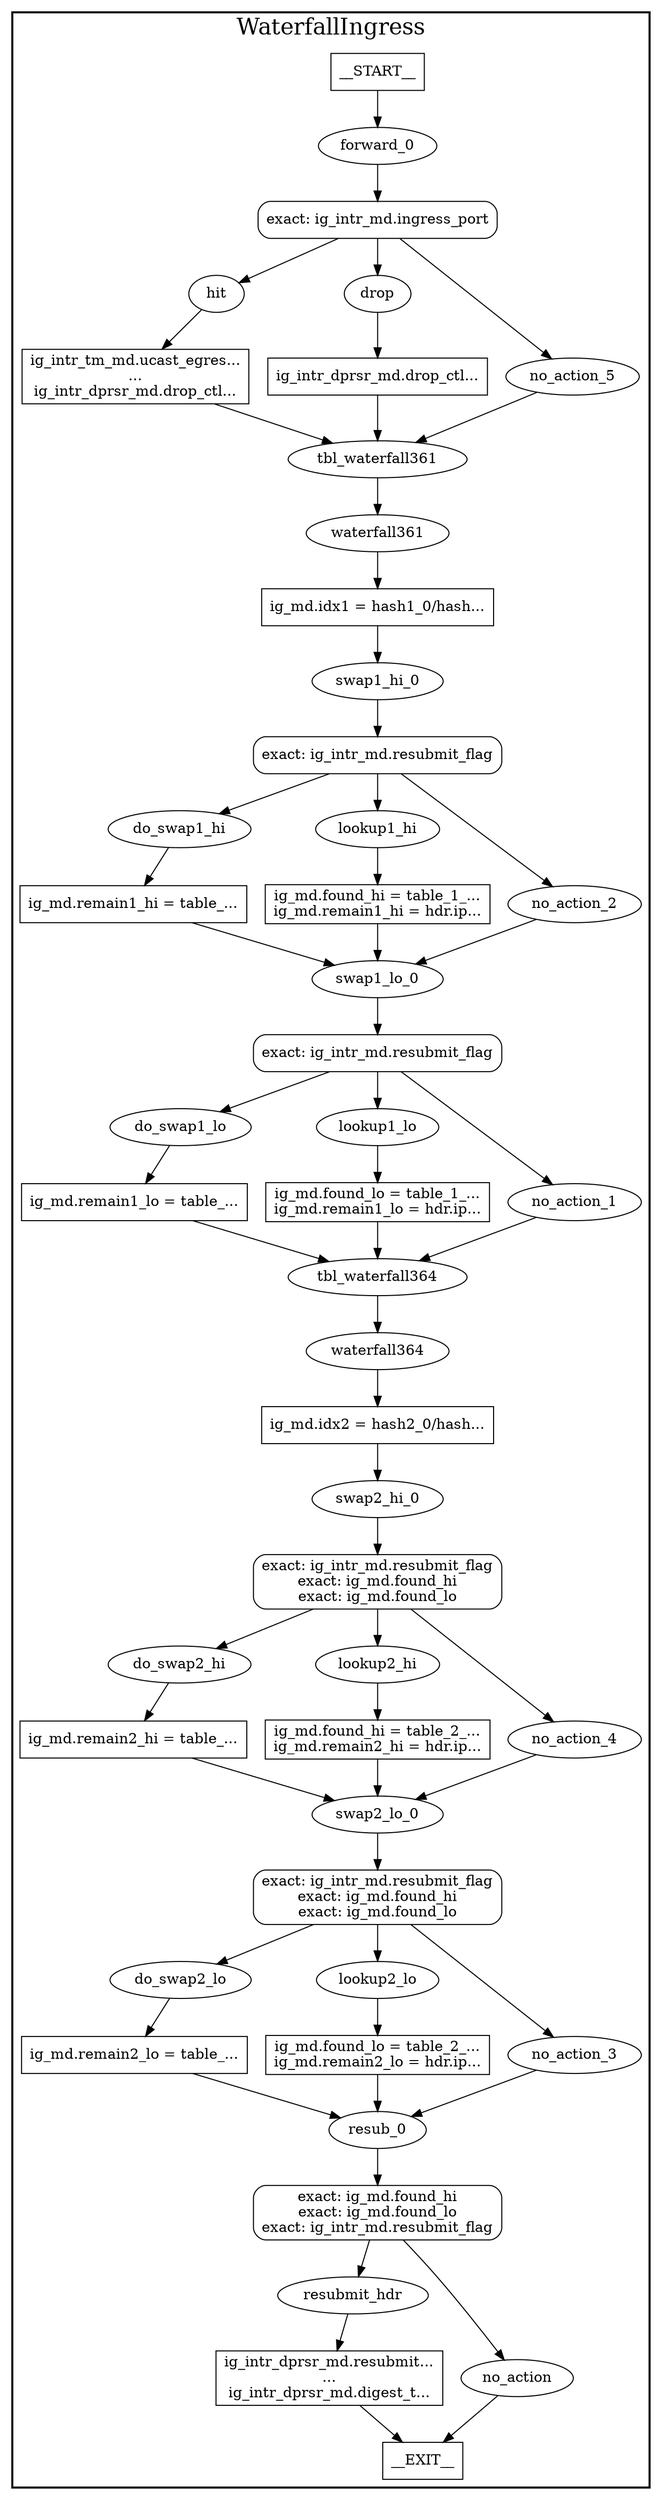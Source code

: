 digraph WaterfallIngress {
subgraph cluster {
graph [
fontsize="22pt", label=WaterfallIngress, style=bold];
0[label=__START__, margin="", shape=rectangle, style=solid];
1[label=__EXIT__, margin="", shape=rectangle, style=solid];
2[label=forward_0, margin="", shape=ellipse, style=solid];
3[label="exact: ig_intr_md.ingress_port\n", margin="", shape=rectangle, style=rounded];
4[label=hit, margin="", shape=ellipse, style=solid];
5[label="ig_intr_tm_md.ucast_egres...\n...\nig_intr_dprsr_md.drop_ctl...", margin="", shape=rectangle, style=solid];
6[label=drop, margin="", shape=ellipse, style=solid];
7[label="ig_intr_dprsr_md.drop_ctl...", margin="", shape=rectangle, style=solid];
8[label=no_action_5, margin="", shape=ellipse, style=solid];
9[label=tbl_waterfall361, margin="", shape=ellipse, style=solid];
10[label=waterfall361, margin="", shape=ellipse, style=solid];
11[label="ig_md.idx1 = hash1_0/hash...", margin="", shape=rectangle, style=solid];
12[label=swap1_hi_0, margin="", shape=ellipse, style=solid];
13[label="exact: ig_intr_md.resubmit_flag\n", margin="", shape=rectangle, style=rounded];
14[label=do_swap1_hi, margin="", shape=ellipse, style=solid];
15[label="ig_md.remain1_hi = table_...", margin="", shape=rectangle, style=solid];
16[label=lookup1_hi, margin="", shape=ellipse, style=solid];
17[label="ig_md.found_hi = table_1_...\nig_md.remain1_hi = hdr.ip...", margin="", shape=rectangle, style=solid];
18[label=no_action_2, margin="", shape=ellipse, style=solid];
19[label=swap1_lo_0, margin="", shape=ellipse, style=solid];
20[label="exact: ig_intr_md.resubmit_flag\n", margin="", shape=rectangle, style=rounded];
21[label=do_swap1_lo, margin="", shape=ellipse, style=solid];
22[label="ig_md.remain1_lo = table_...", margin="", shape=rectangle, style=solid];
23[label=lookup1_lo, margin="", shape=ellipse, style=solid];
24[label="ig_md.found_lo = table_1_...\nig_md.remain1_lo = hdr.ip...", margin="", shape=rectangle, style=solid];
25[label=no_action_1, margin="", shape=ellipse, style=solid];
26[label=tbl_waterfall364, margin="", shape=ellipse, style=solid];
27[label=waterfall364, margin="", shape=ellipse, style=solid];
28[label="ig_md.idx2 = hash2_0/hash...", margin="", shape=rectangle, style=solid];
29[label=swap2_hi_0, margin="", shape=ellipse, style=solid];
30[label="exact: ig_intr_md.resubmit_flag\nexact: ig_md.found_hi\nexact: ig_md.found_lo\n", margin="", shape=rectangle, style=rounded];
31[label=do_swap2_hi, margin="", shape=ellipse, style=solid];
32[label="ig_md.remain2_hi = table_...", margin="", shape=rectangle, style=solid];
33[label=lookup2_hi, margin="", shape=ellipse, style=solid];
34[label="ig_md.found_hi = table_2_...\nig_md.remain2_hi = hdr.ip...", margin="", shape=rectangle, style=solid];
35[label=no_action_4, margin="", shape=ellipse, style=solid];
36[label=swap2_lo_0, margin="", shape=ellipse, style=solid];
37[label="exact: ig_intr_md.resubmit_flag\nexact: ig_md.found_hi\nexact: ig_md.found_lo\n", margin="", shape=rectangle, style=rounded];
38[label=do_swap2_lo, margin="", shape=ellipse, style=solid];
39[label="ig_md.remain2_lo = table_...", margin="", shape=rectangle, style=solid];
40[label=lookup2_lo, margin="", shape=ellipse, style=solid];
41[label="ig_md.found_lo = table_2_...\nig_md.remain2_lo = hdr.ip...", margin="", shape=rectangle, style=solid];
42[label=no_action_3, margin="", shape=ellipse, style=solid];
43[label=resub_0, margin="", shape=ellipse, style=solid];
44[label="exact: ig_md.found_hi\nexact: ig_md.found_lo\nexact: ig_intr_md.resubmit_flag\n", margin="", shape=rectangle, style=rounded];
45[label=resubmit_hdr, margin="", shape=ellipse, style=solid];
46[label="ig_intr_dprsr_md.resubmit...\n...\nig_intr_dprsr_md.digest_t...", margin="", shape=rectangle, style=solid];
47[label=no_action, margin="", shape=ellipse, style=solid];
0 -> 2[label=""];
2 -> 3[label=""];
3 -> 4[label=""];
3 -> 6[label=""];
3 -> 8[label=""];
4 -> 5[label=""];
5 -> 9[label=""];
6 -> 7[label=""];
7 -> 9[label=""];
8 -> 9[label=""];
9 -> 10[label=""];
10 -> 11[label=""];
11 -> 12[label=""];
12 -> 13[label=""];
13 -> 14[label=""];
13 -> 16[label=""];
13 -> 18[label=""];
14 -> 15[label=""];
15 -> 19[label=""];
16 -> 17[label=""];
17 -> 19[label=""];
18 -> 19[label=""];
19 -> 20[label=""];
20 -> 21[label=""];
20 -> 23[label=""];
20 -> 25[label=""];
21 -> 22[label=""];
22 -> 26[label=""];
23 -> 24[label=""];
24 -> 26[label=""];
25 -> 26[label=""];
26 -> 27[label=""];
27 -> 28[label=""];
28 -> 29[label=""];
29 -> 30[label=""];
30 -> 31[label=""];
30 -> 33[label=""];
30 -> 35[label=""];
31 -> 32[label=""];
32 -> 36[label=""];
33 -> 34[label=""];
34 -> 36[label=""];
35 -> 36[label=""];
36 -> 37[label=""];
37 -> 38[label=""];
37 -> 40[label=""];
37 -> 42[label=""];
38 -> 39[label=""];
39 -> 43[label=""];
40 -> 41[label=""];
41 -> 43[label=""];
42 -> 43[label=""];
43 -> 44[label=""];
44 -> 45[label=""];
44 -> 47[label=""];
45 -> 46[label=""];
46 -> 1[label=""];
47 -> 1[label=""];
}
}
